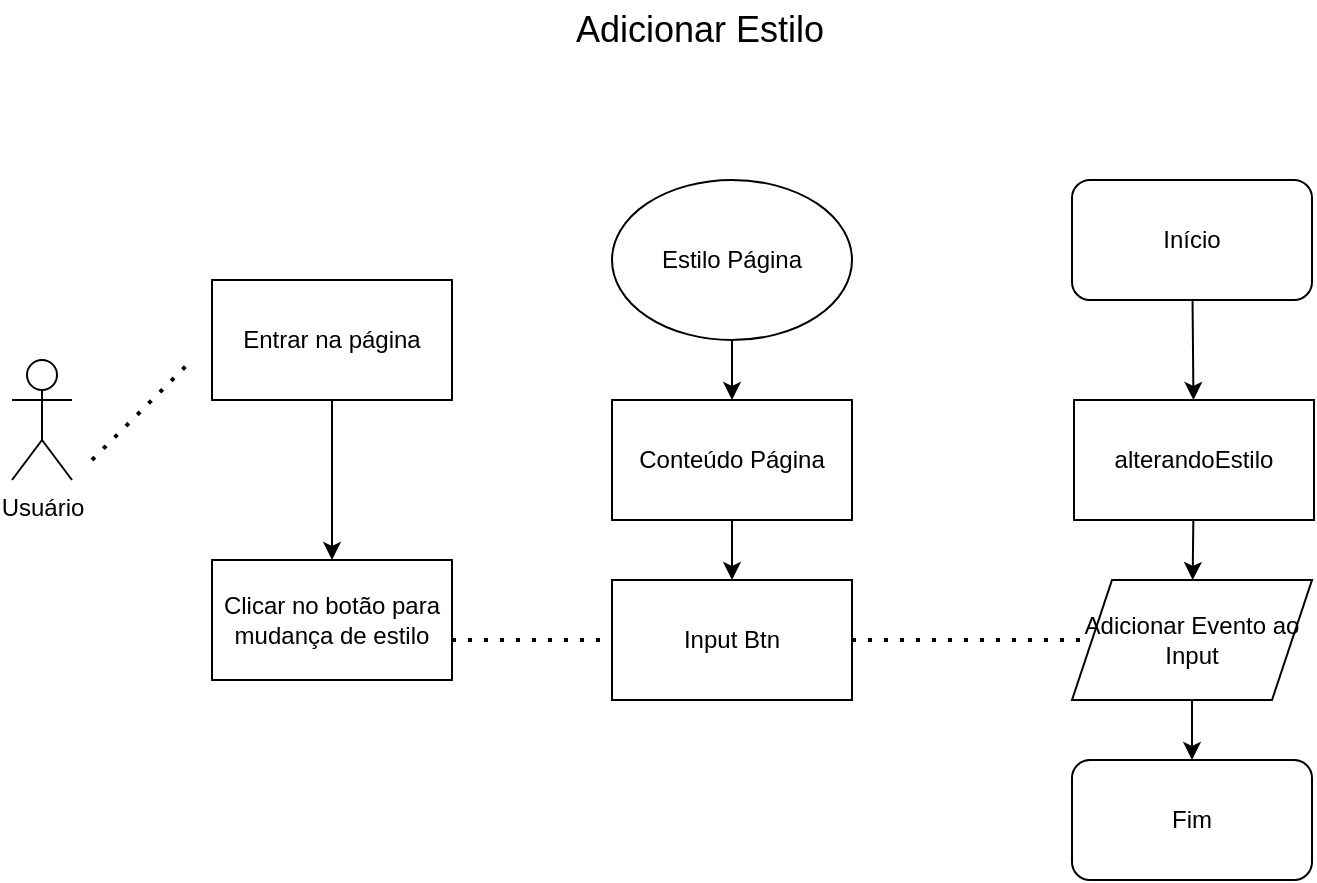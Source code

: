 <mxfile>
    <diagram id="aMWfJ-Y-mgO6x0s3SLCX" name="adicionar-estilo">
        <mxGraphModel dx="962" dy="563" grid="1" gridSize="10" guides="1" tooltips="1" connect="1" arrows="1" fold="1" page="1" pageScale="1" pageWidth="827" pageHeight="1169" math="0" shadow="0">
            <root>
                <mxCell id="0"/>
                <mxCell id="1" parent="0"/>
                <mxCell id="2" value="Usuário" style="shape=umlActor;verticalLabelPosition=bottom;verticalAlign=top;html=1;outlineConnect=0;" vertex="1" parent="1">
                    <mxGeometry x="70" y="230" width="30" height="60" as="geometry"/>
                </mxCell>
                <mxCell id="5" value="" style="edgeStyle=none;html=1;" edge="1" parent="1" source="3" target="4">
                    <mxGeometry relative="1" as="geometry"/>
                </mxCell>
                <mxCell id="3" value="Entrar na página" style="rounded=0;whiteSpace=wrap;html=1;" vertex="1" parent="1">
                    <mxGeometry x="170" y="190" width="120" height="60" as="geometry"/>
                </mxCell>
                <mxCell id="4" value="Clicar no botão para mudança de estilo" style="rounded=0;whiteSpace=wrap;html=1;" vertex="1" parent="1">
                    <mxGeometry x="170" y="330" width="120" height="60" as="geometry"/>
                </mxCell>
                <mxCell id="8" value="" style="edgeStyle=none;html=1;" edge="1" parent="1">
                    <mxGeometry relative="1" as="geometry">
                        <mxPoint x="430.0" y="160" as="sourcePoint"/>
                        <mxPoint x="430.0" y="190" as="targetPoint"/>
                    </mxGeometry>
                </mxCell>
                <mxCell id="10" value="" style="edgeStyle=none;html=1;" edge="1" parent="1" target="9">
                    <mxGeometry relative="1" as="geometry">
                        <mxPoint x="430.0" y="250.0" as="sourcePoint"/>
                    </mxGeometry>
                </mxCell>
                <mxCell id="9" value="Input Btn" style="whiteSpace=wrap;html=1;" vertex="1" parent="1">
                    <mxGeometry x="370" y="340" width="120" height="60" as="geometry"/>
                </mxCell>
                <mxCell id="16" value="" style="edgeStyle=none;html=1;" edge="1" parent="1" source="14" target="15">
                    <mxGeometry relative="1" as="geometry"/>
                </mxCell>
                <mxCell id="14" value="Estilo Página" style="ellipse;whiteSpace=wrap;html=1;" vertex="1" parent="1">
                    <mxGeometry x="370" y="140" width="120" height="80" as="geometry"/>
                </mxCell>
                <mxCell id="15" value="Conteúdo Página" style="whiteSpace=wrap;html=1;" vertex="1" parent="1">
                    <mxGeometry x="370" y="250" width="120" height="60" as="geometry"/>
                </mxCell>
                <mxCell id="22" value="" style="edgeStyle=none;html=1;" edge="1" parent="1" source="17" target="21">
                    <mxGeometry relative="1" as="geometry"/>
                </mxCell>
                <mxCell id="17" value="Início" style="rounded=1;whiteSpace=wrap;html=1;" vertex="1" parent="1">
                    <mxGeometry x="600" y="140" width="120" height="60" as="geometry"/>
                </mxCell>
                <mxCell id="18" value="Fim" style="rounded=1;whiteSpace=wrap;html=1;" vertex="1" parent="1">
                    <mxGeometry x="600" y="430" width="120" height="60" as="geometry"/>
                </mxCell>
                <mxCell id="25" value="" style="edgeStyle=none;html=1;" edge="1" parent="1" source="21" target="24">
                    <mxGeometry relative="1" as="geometry"/>
                </mxCell>
                <mxCell id="21" value="alterandoEstilo" style="rounded=0;whiteSpace=wrap;html=1;" vertex="1" parent="1">
                    <mxGeometry x="601" y="250" width="120" height="60" as="geometry"/>
                </mxCell>
                <mxCell id="26" value="" style="edgeStyle=none;html=1;" edge="1" parent="1" source="24" target="18">
                    <mxGeometry relative="1" as="geometry"/>
                </mxCell>
                <mxCell id="24" value="Adicionar Evento ao Input" style="shape=parallelogram;perimeter=parallelogramPerimeter;whiteSpace=wrap;html=1;fixedSize=1;" vertex="1" parent="1">
                    <mxGeometry x="600" y="340" width="120" height="60" as="geometry"/>
                </mxCell>
                <mxCell id="5AAo1Mrkln0a3DZEjW9B-26" value="&lt;font style=&quot;font-size: 18px;&quot;&gt;Adicionar Estilo&lt;/font&gt;" style="text;html=1;strokeColor=none;fillColor=none;align=center;verticalAlign=middle;whiteSpace=wrap;rounded=0;" vertex="1" parent="1">
                    <mxGeometry x="291" y="50" width="246" height="30" as="geometry"/>
                </mxCell>
                <mxCell id="5AAo1Mrkln0a3DZEjW9B-30" value="" style="endArrow=none;dashed=1;html=1;dashPattern=1 3;strokeWidth=2;entryX=0;entryY=0.5;entryDx=0;entryDy=0;" edge="1" parent="1" target="9">
                    <mxGeometry width="50" height="50" relative="1" as="geometry">
                        <mxPoint x="290" y="370" as="sourcePoint"/>
                        <mxPoint x="360" y="370" as="targetPoint"/>
                        <Array as="points">
                            <mxPoint x="350" y="370"/>
                        </Array>
                    </mxGeometry>
                </mxCell>
                <mxCell id="5AAo1Mrkln0a3DZEjW9B-32" value="" style="endArrow=none;dashed=1;html=1;dashPattern=1 3;strokeWidth=2;" edge="1" parent="1" target="24">
                    <mxGeometry width="50" height="50" relative="1" as="geometry">
                        <mxPoint x="490" y="370" as="sourcePoint"/>
                        <mxPoint x="540" y="320" as="targetPoint"/>
                    </mxGeometry>
                </mxCell>
                <mxCell id="5AAo1Mrkln0a3DZEjW9B-33" value="" style="endArrow=none;dashed=1;html=1;dashPattern=1 3;strokeWidth=2;" edge="1" parent="1">
                    <mxGeometry width="50" height="50" relative="1" as="geometry">
                        <mxPoint x="110" y="280" as="sourcePoint"/>
                        <mxPoint x="160" y="230" as="targetPoint"/>
                    </mxGeometry>
                </mxCell>
            </root>
        </mxGraphModel>
    </diagram>
    <diagram id="dNbtUU2zZ1r53r_OOcCL" name="alterandoEstilo">
        <mxGraphModel dx="663" dy="388" grid="1" gridSize="10" guides="1" tooltips="1" connect="1" arrows="1" fold="1" page="1" pageScale="1" pageWidth="827" pageHeight="1169" math="0" shadow="0">
            <root>
                <mxCell id="0"/>
                <mxCell id="1" parent="0"/>
                <mxCell id="dZ7J2m7YP7LfxwpEerPN-1" value="&lt;font style=&quot;font-size: 18px;&quot;&gt;alterandoEstilo&lt;/font&gt;" style="text;html=1;strokeColor=none;fillColor=none;align=center;verticalAlign=middle;whiteSpace=wrap;rounded=0;" vertex="1" parent="1">
                    <mxGeometry x="384" y="50" width="60" height="30" as="geometry"/>
                </mxCell>
                <mxCell id="dZ7J2m7YP7LfxwpEerPN-4" value="" style="edgeStyle=none;html=1;" edge="1" parent="1" source="dZ7J2m7YP7LfxwpEerPN-2" target="dZ7J2m7YP7LfxwpEerPN-3">
                    <mxGeometry relative="1" as="geometry"/>
                </mxCell>
                <mxCell id="dZ7J2m7YP7LfxwpEerPN-2" value="Selecionar Estilo Página" style="shape=parallelogram;perimeter=parallelogramPerimeter;whiteSpace=wrap;html=1;fixedSize=1;" vertex="1" parent="1">
                    <mxGeometry x="354" y="130" width="120" height="60" as="geometry"/>
                </mxCell>
                <mxCell id="dZ7J2m7YP7LfxwpEerPN-3" value="Alterar Classe CSS" style="whiteSpace=wrap;html=1;" vertex="1" parent="1">
                    <mxGeometry x="354" y="270" width="120" height="60" as="geometry"/>
                </mxCell>
            </root>
        </mxGraphModel>
    </diagram>
</mxfile>
